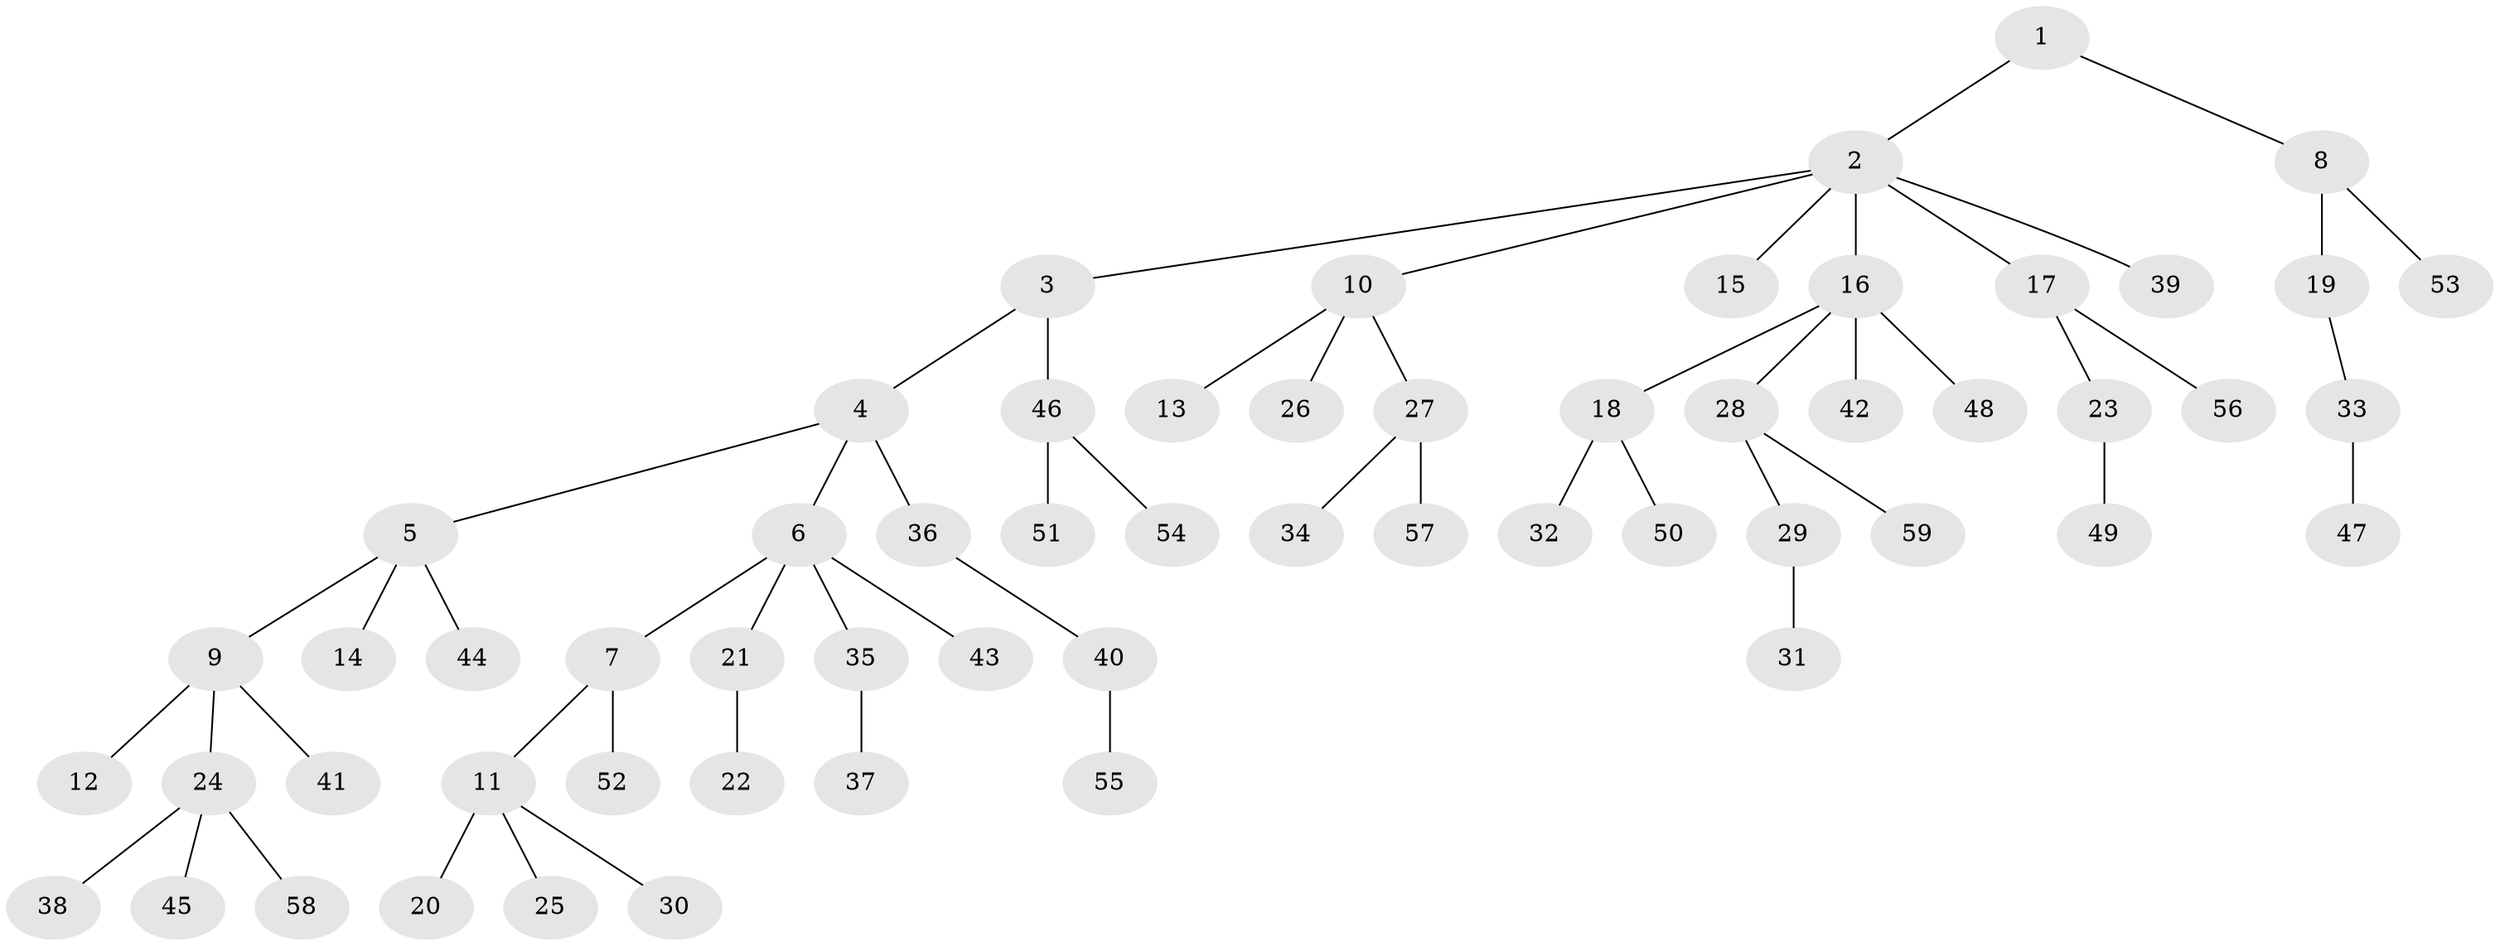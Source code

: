 // original degree distribution, {3: 0.09322033898305085, 8: 0.00847457627118644, 4: 0.07627118644067797, 5: 0.025423728813559324, 1: 0.5254237288135594, 6: 0.03389830508474576, 2: 0.23728813559322035}
// Generated by graph-tools (version 1.1) at 2025/36/03/09/25 02:36:58]
// undirected, 59 vertices, 58 edges
graph export_dot {
graph [start="1"]
  node [color=gray90,style=filled];
  1;
  2;
  3;
  4;
  5;
  6;
  7;
  8;
  9;
  10;
  11;
  12;
  13;
  14;
  15;
  16;
  17;
  18;
  19;
  20;
  21;
  22;
  23;
  24;
  25;
  26;
  27;
  28;
  29;
  30;
  31;
  32;
  33;
  34;
  35;
  36;
  37;
  38;
  39;
  40;
  41;
  42;
  43;
  44;
  45;
  46;
  47;
  48;
  49;
  50;
  51;
  52;
  53;
  54;
  55;
  56;
  57;
  58;
  59;
  1 -- 2 [weight=1.0];
  1 -- 8 [weight=1.0];
  2 -- 3 [weight=1.0];
  2 -- 10 [weight=1.0];
  2 -- 15 [weight=1.0];
  2 -- 16 [weight=1.0];
  2 -- 17 [weight=1.0];
  2 -- 39 [weight=1.0];
  3 -- 4 [weight=1.0];
  3 -- 46 [weight=1.0];
  4 -- 5 [weight=1.0];
  4 -- 6 [weight=1.0];
  4 -- 36 [weight=1.0];
  5 -- 9 [weight=1.0];
  5 -- 14 [weight=1.0];
  5 -- 44 [weight=1.0];
  6 -- 7 [weight=1.0];
  6 -- 21 [weight=1.0];
  6 -- 35 [weight=1.0];
  6 -- 43 [weight=1.0];
  7 -- 11 [weight=1.0];
  7 -- 52 [weight=1.0];
  8 -- 19 [weight=1.0];
  8 -- 53 [weight=1.0];
  9 -- 12 [weight=1.0];
  9 -- 24 [weight=1.0];
  9 -- 41 [weight=1.0];
  10 -- 13 [weight=1.0];
  10 -- 26 [weight=1.0];
  10 -- 27 [weight=1.0];
  11 -- 20 [weight=1.0];
  11 -- 25 [weight=1.0];
  11 -- 30 [weight=1.0];
  16 -- 18 [weight=1.0];
  16 -- 28 [weight=1.0];
  16 -- 42 [weight=1.0];
  16 -- 48 [weight=1.0];
  17 -- 23 [weight=1.0];
  17 -- 56 [weight=1.0];
  18 -- 32 [weight=1.0];
  18 -- 50 [weight=1.0];
  19 -- 33 [weight=1.0];
  21 -- 22 [weight=1.0];
  23 -- 49 [weight=1.0];
  24 -- 38 [weight=1.0];
  24 -- 45 [weight=1.0];
  24 -- 58 [weight=1.0];
  27 -- 34 [weight=1.0];
  27 -- 57 [weight=1.0];
  28 -- 29 [weight=1.0];
  28 -- 59 [weight=1.0];
  29 -- 31 [weight=1.0];
  33 -- 47 [weight=1.0];
  35 -- 37 [weight=1.0];
  36 -- 40 [weight=1.0];
  40 -- 55 [weight=1.0];
  46 -- 51 [weight=1.0];
  46 -- 54 [weight=1.0];
}
